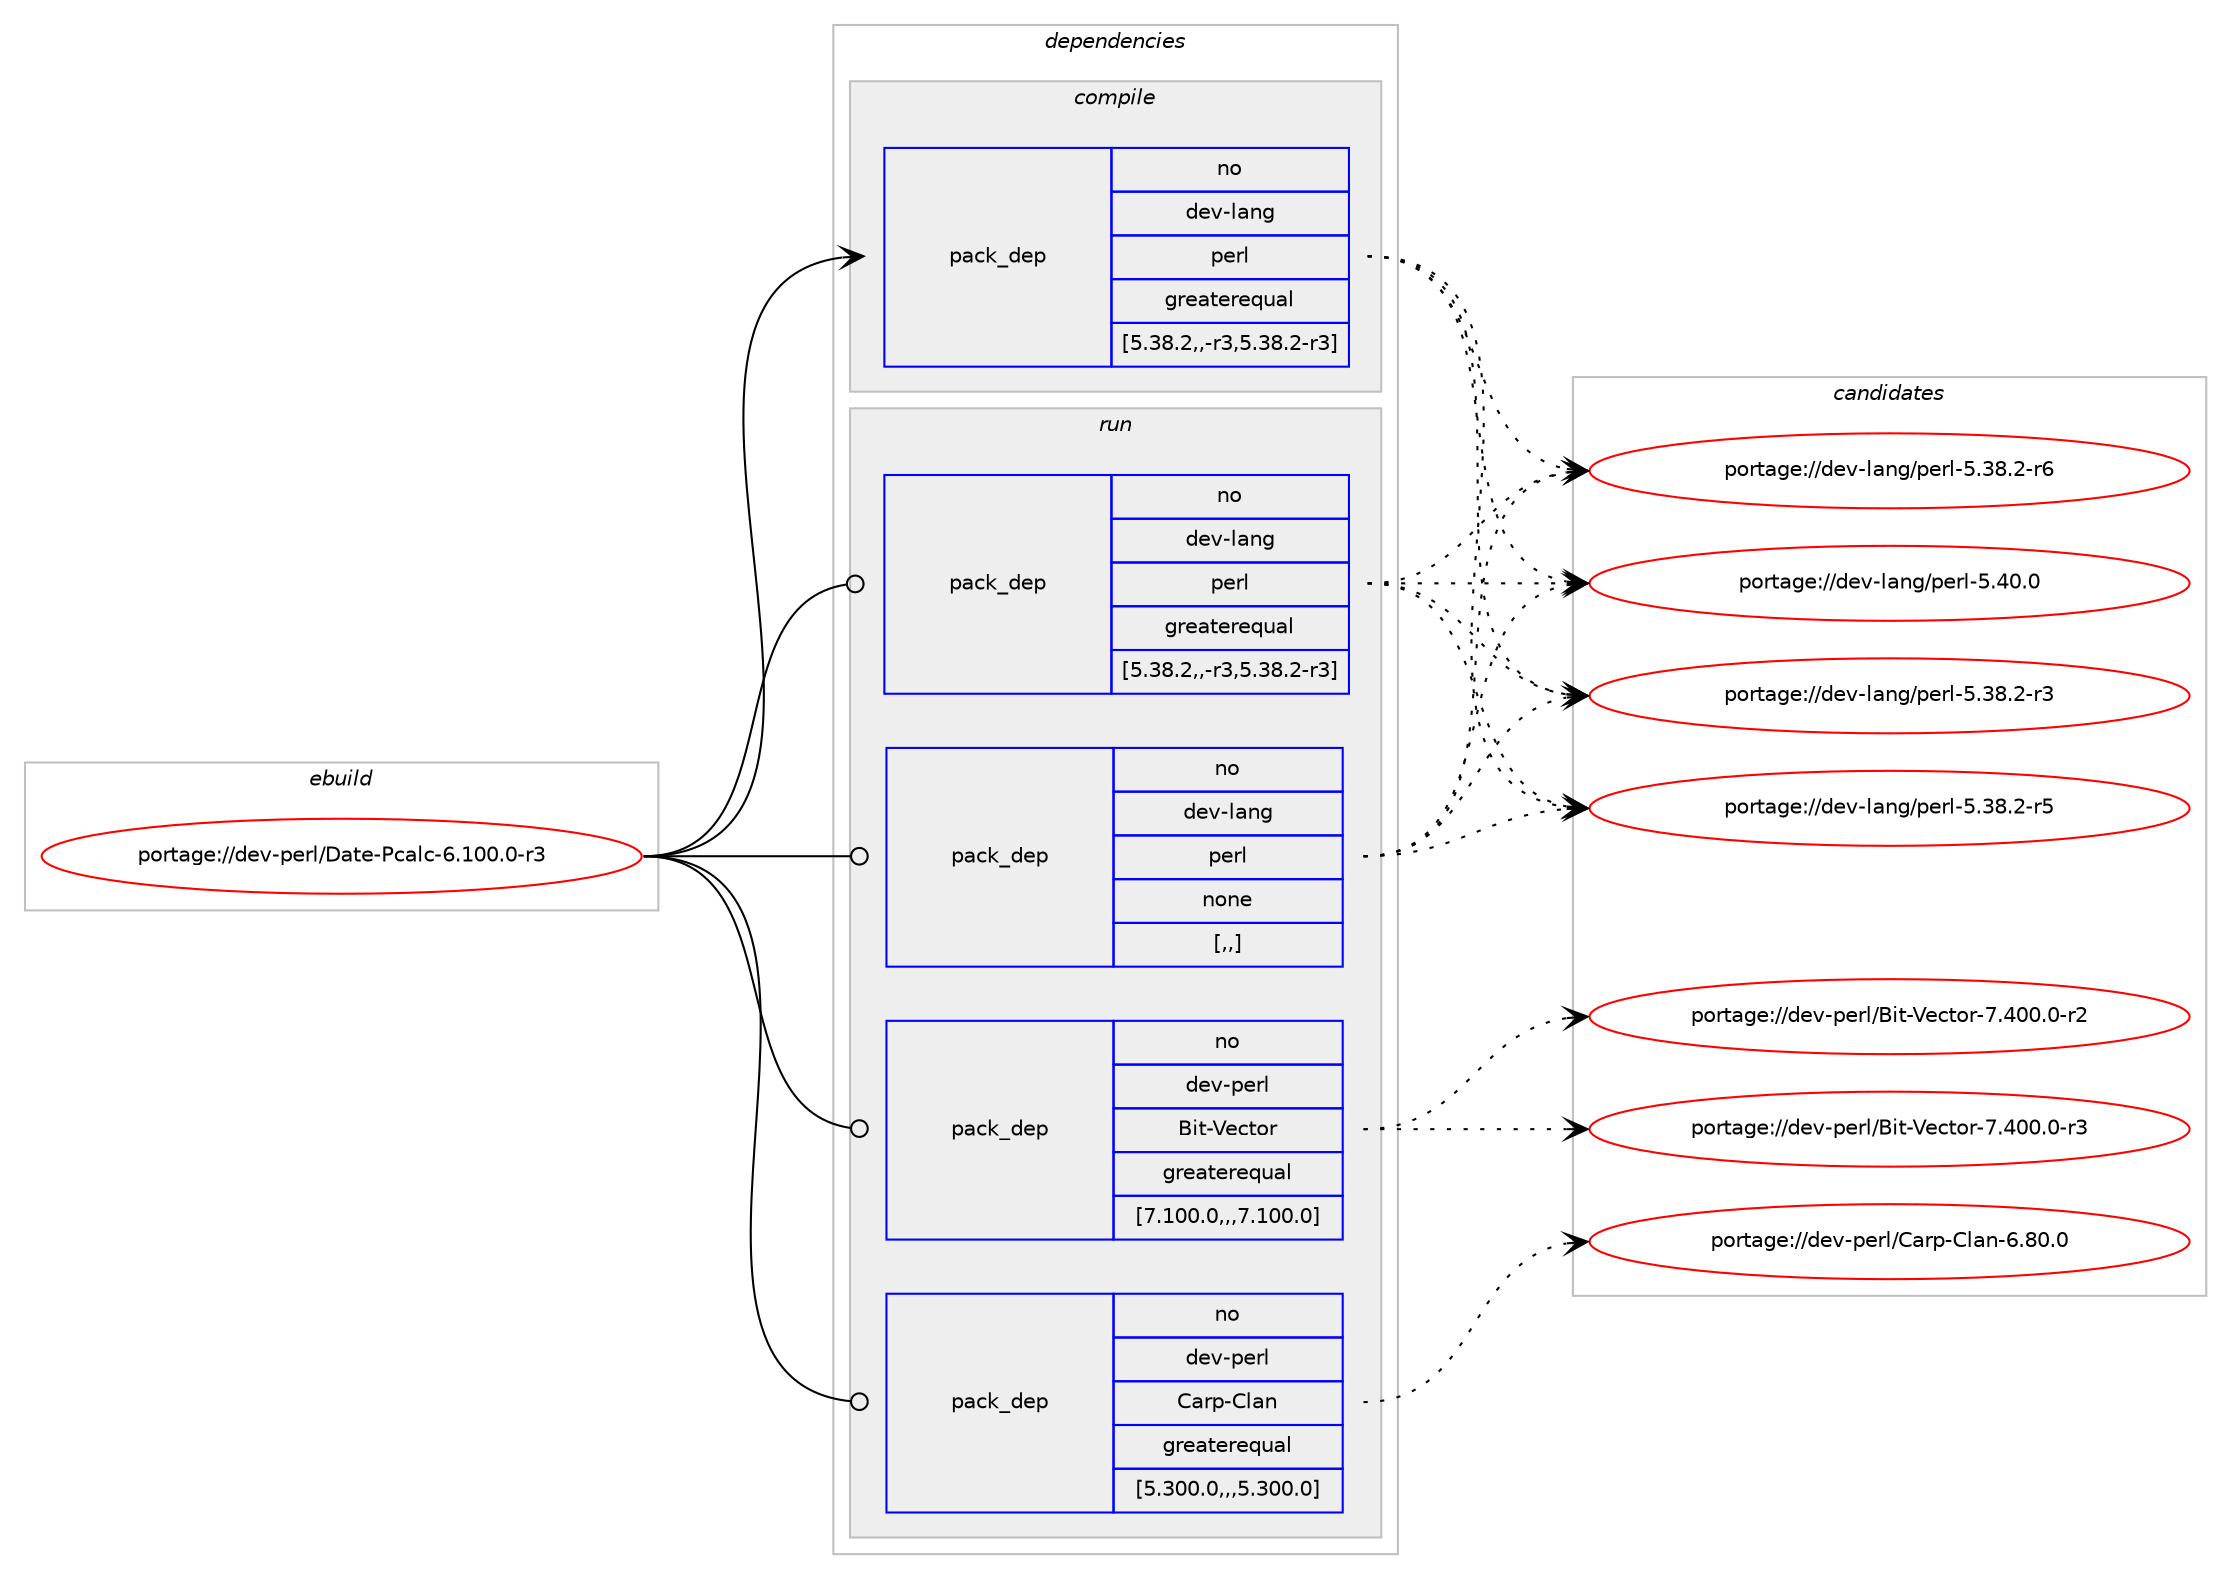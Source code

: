 digraph prolog {

# *************
# Graph options
# *************

newrank=true;
concentrate=true;
compound=true;
graph [rankdir=LR,fontname=Helvetica,fontsize=10,ranksep=1.5];#, ranksep=2.5, nodesep=0.2];
edge  [arrowhead=vee];
node  [fontname=Helvetica,fontsize=10];

# **********
# The ebuild
# **********

subgraph cluster_leftcol {
color=gray;
rank=same;
label=<<i>ebuild</i>>;
id [label="portage://dev-perl/Date-Pcalc-6.100.0-r3", color=red, width=4, href="../dev-perl/Date-Pcalc-6.100.0-r3.svg"];
}

# ****************
# The dependencies
# ****************

subgraph cluster_midcol {
color=gray;
label=<<i>dependencies</i>>;
subgraph cluster_compile {
fillcolor="#eeeeee";
style=filled;
label=<<i>compile</i>>;
subgraph pack95081 {
dependency125220 [label=<<TABLE BORDER="0" CELLBORDER="1" CELLSPACING="0" CELLPADDING="4" WIDTH="220"><TR><TD ROWSPAN="6" CELLPADDING="30">pack_dep</TD></TR><TR><TD WIDTH="110">no</TD></TR><TR><TD>dev-lang</TD></TR><TR><TD>perl</TD></TR><TR><TD>greaterequal</TD></TR><TR><TD>[5.38.2,,-r3,5.38.2-r3]</TD></TR></TABLE>>, shape=none, color=blue];
}
id:e -> dependency125220:w [weight=20,style="solid",arrowhead="vee"];
}
subgraph cluster_compileandrun {
fillcolor="#eeeeee";
style=filled;
label=<<i>compile and run</i>>;
}
subgraph cluster_run {
fillcolor="#eeeeee";
style=filled;
label=<<i>run</i>>;
subgraph pack95082 {
dependency125221 [label=<<TABLE BORDER="0" CELLBORDER="1" CELLSPACING="0" CELLPADDING="4" WIDTH="220"><TR><TD ROWSPAN="6" CELLPADDING="30">pack_dep</TD></TR><TR><TD WIDTH="110">no</TD></TR><TR><TD>dev-lang</TD></TR><TR><TD>perl</TD></TR><TR><TD>greaterequal</TD></TR><TR><TD>[5.38.2,,-r3,5.38.2-r3]</TD></TR></TABLE>>, shape=none, color=blue];
}
id:e -> dependency125221:w [weight=20,style="solid",arrowhead="odot"];
subgraph pack95083 {
dependency125222 [label=<<TABLE BORDER="0" CELLBORDER="1" CELLSPACING="0" CELLPADDING="4" WIDTH="220"><TR><TD ROWSPAN="6" CELLPADDING="30">pack_dep</TD></TR><TR><TD WIDTH="110">no</TD></TR><TR><TD>dev-lang</TD></TR><TR><TD>perl</TD></TR><TR><TD>none</TD></TR><TR><TD>[,,]</TD></TR></TABLE>>, shape=none, color=blue];
}
id:e -> dependency125222:w [weight=20,style="solid",arrowhead="odot"];
subgraph pack95084 {
dependency125223 [label=<<TABLE BORDER="0" CELLBORDER="1" CELLSPACING="0" CELLPADDING="4" WIDTH="220"><TR><TD ROWSPAN="6" CELLPADDING="30">pack_dep</TD></TR><TR><TD WIDTH="110">no</TD></TR><TR><TD>dev-perl</TD></TR><TR><TD>Bit-Vector</TD></TR><TR><TD>greaterequal</TD></TR><TR><TD>[7.100.0,,,7.100.0]</TD></TR></TABLE>>, shape=none, color=blue];
}
id:e -> dependency125223:w [weight=20,style="solid",arrowhead="odot"];
subgraph pack95085 {
dependency125224 [label=<<TABLE BORDER="0" CELLBORDER="1" CELLSPACING="0" CELLPADDING="4" WIDTH="220"><TR><TD ROWSPAN="6" CELLPADDING="30">pack_dep</TD></TR><TR><TD WIDTH="110">no</TD></TR><TR><TD>dev-perl</TD></TR><TR><TD>Carp-Clan</TD></TR><TR><TD>greaterequal</TD></TR><TR><TD>[5.300.0,,,5.300.0]</TD></TR></TABLE>>, shape=none, color=blue];
}
id:e -> dependency125224:w [weight=20,style="solid",arrowhead="odot"];
}
}

# **************
# The candidates
# **************

subgraph cluster_choices {
rank=same;
color=gray;
label=<<i>candidates</i>>;

subgraph choice95081 {
color=black;
nodesep=1;
choice100101118451089711010347112101114108455346515646504511451 [label="portage://dev-lang/perl-5.38.2-r3", color=red, width=4,href="../dev-lang/perl-5.38.2-r3.svg"];
choice100101118451089711010347112101114108455346515646504511453 [label="portage://dev-lang/perl-5.38.2-r5", color=red, width=4,href="../dev-lang/perl-5.38.2-r5.svg"];
choice100101118451089711010347112101114108455346515646504511454 [label="portage://dev-lang/perl-5.38.2-r6", color=red, width=4,href="../dev-lang/perl-5.38.2-r6.svg"];
choice10010111845108971101034711210111410845534652484648 [label="portage://dev-lang/perl-5.40.0", color=red, width=4,href="../dev-lang/perl-5.40.0.svg"];
dependency125220:e -> choice100101118451089711010347112101114108455346515646504511451:w [style=dotted,weight="100"];
dependency125220:e -> choice100101118451089711010347112101114108455346515646504511453:w [style=dotted,weight="100"];
dependency125220:e -> choice100101118451089711010347112101114108455346515646504511454:w [style=dotted,weight="100"];
dependency125220:e -> choice10010111845108971101034711210111410845534652484648:w [style=dotted,weight="100"];
}
subgraph choice95082 {
color=black;
nodesep=1;
choice100101118451089711010347112101114108455346515646504511451 [label="portage://dev-lang/perl-5.38.2-r3", color=red, width=4,href="../dev-lang/perl-5.38.2-r3.svg"];
choice100101118451089711010347112101114108455346515646504511453 [label="portage://dev-lang/perl-5.38.2-r5", color=red, width=4,href="../dev-lang/perl-5.38.2-r5.svg"];
choice100101118451089711010347112101114108455346515646504511454 [label="portage://dev-lang/perl-5.38.2-r6", color=red, width=4,href="../dev-lang/perl-5.38.2-r6.svg"];
choice10010111845108971101034711210111410845534652484648 [label="portage://dev-lang/perl-5.40.0", color=red, width=4,href="../dev-lang/perl-5.40.0.svg"];
dependency125221:e -> choice100101118451089711010347112101114108455346515646504511451:w [style=dotted,weight="100"];
dependency125221:e -> choice100101118451089711010347112101114108455346515646504511453:w [style=dotted,weight="100"];
dependency125221:e -> choice100101118451089711010347112101114108455346515646504511454:w [style=dotted,weight="100"];
dependency125221:e -> choice10010111845108971101034711210111410845534652484648:w [style=dotted,weight="100"];
}
subgraph choice95083 {
color=black;
nodesep=1;
choice100101118451089711010347112101114108455346515646504511451 [label="portage://dev-lang/perl-5.38.2-r3", color=red, width=4,href="../dev-lang/perl-5.38.2-r3.svg"];
choice100101118451089711010347112101114108455346515646504511453 [label="portage://dev-lang/perl-5.38.2-r5", color=red, width=4,href="../dev-lang/perl-5.38.2-r5.svg"];
choice100101118451089711010347112101114108455346515646504511454 [label="portage://dev-lang/perl-5.38.2-r6", color=red, width=4,href="../dev-lang/perl-5.38.2-r6.svg"];
choice10010111845108971101034711210111410845534652484648 [label="portage://dev-lang/perl-5.40.0", color=red, width=4,href="../dev-lang/perl-5.40.0.svg"];
dependency125222:e -> choice100101118451089711010347112101114108455346515646504511451:w [style=dotted,weight="100"];
dependency125222:e -> choice100101118451089711010347112101114108455346515646504511453:w [style=dotted,weight="100"];
dependency125222:e -> choice100101118451089711010347112101114108455346515646504511454:w [style=dotted,weight="100"];
dependency125222:e -> choice10010111845108971101034711210111410845534652484648:w [style=dotted,weight="100"];
}
subgraph choice95084 {
color=black;
nodesep=1;
choice10010111845112101114108476610511645861019911611111445554652484846484511450 [label="portage://dev-perl/Bit-Vector-7.400.0-r2", color=red, width=4,href="../dev-perl/Bit-Vector-7.400.0-r2.svg"];
choice10010111845112101114108476610511645861019911611111445554652484846484511451 [label="portage://dev-perl/Bit-Vector-7.400.0-r3", color=red, width=4,href="../dev-perl/Bit-Vector-7.400.0-r3.svg"];
dependency125223:e -> choice10010111845112101114108476610511645861019911611111445554652484846484511450:w [style=dotted,weight="100"];
dependency125223:e -> choice10010111845112101114108476610511645861019911611111445554652484846484511451:w [style=dotted,weight="100"];
}
subgraph choice95085 {
color=black;
nodesep=1;
choice1001011184511210111410847679711411245671089711045544656484648 [label="portage://dev-perl/Carp-Clan-6.80.0", color=red, width=4,href="../dev-perl/Carp-Clan-6.80.0.svg"];
dependency125224:e -> choice1001011184511210111410847679711411245671089711045544656484648:w [style=dotted,weight="100"];
}
}

}
